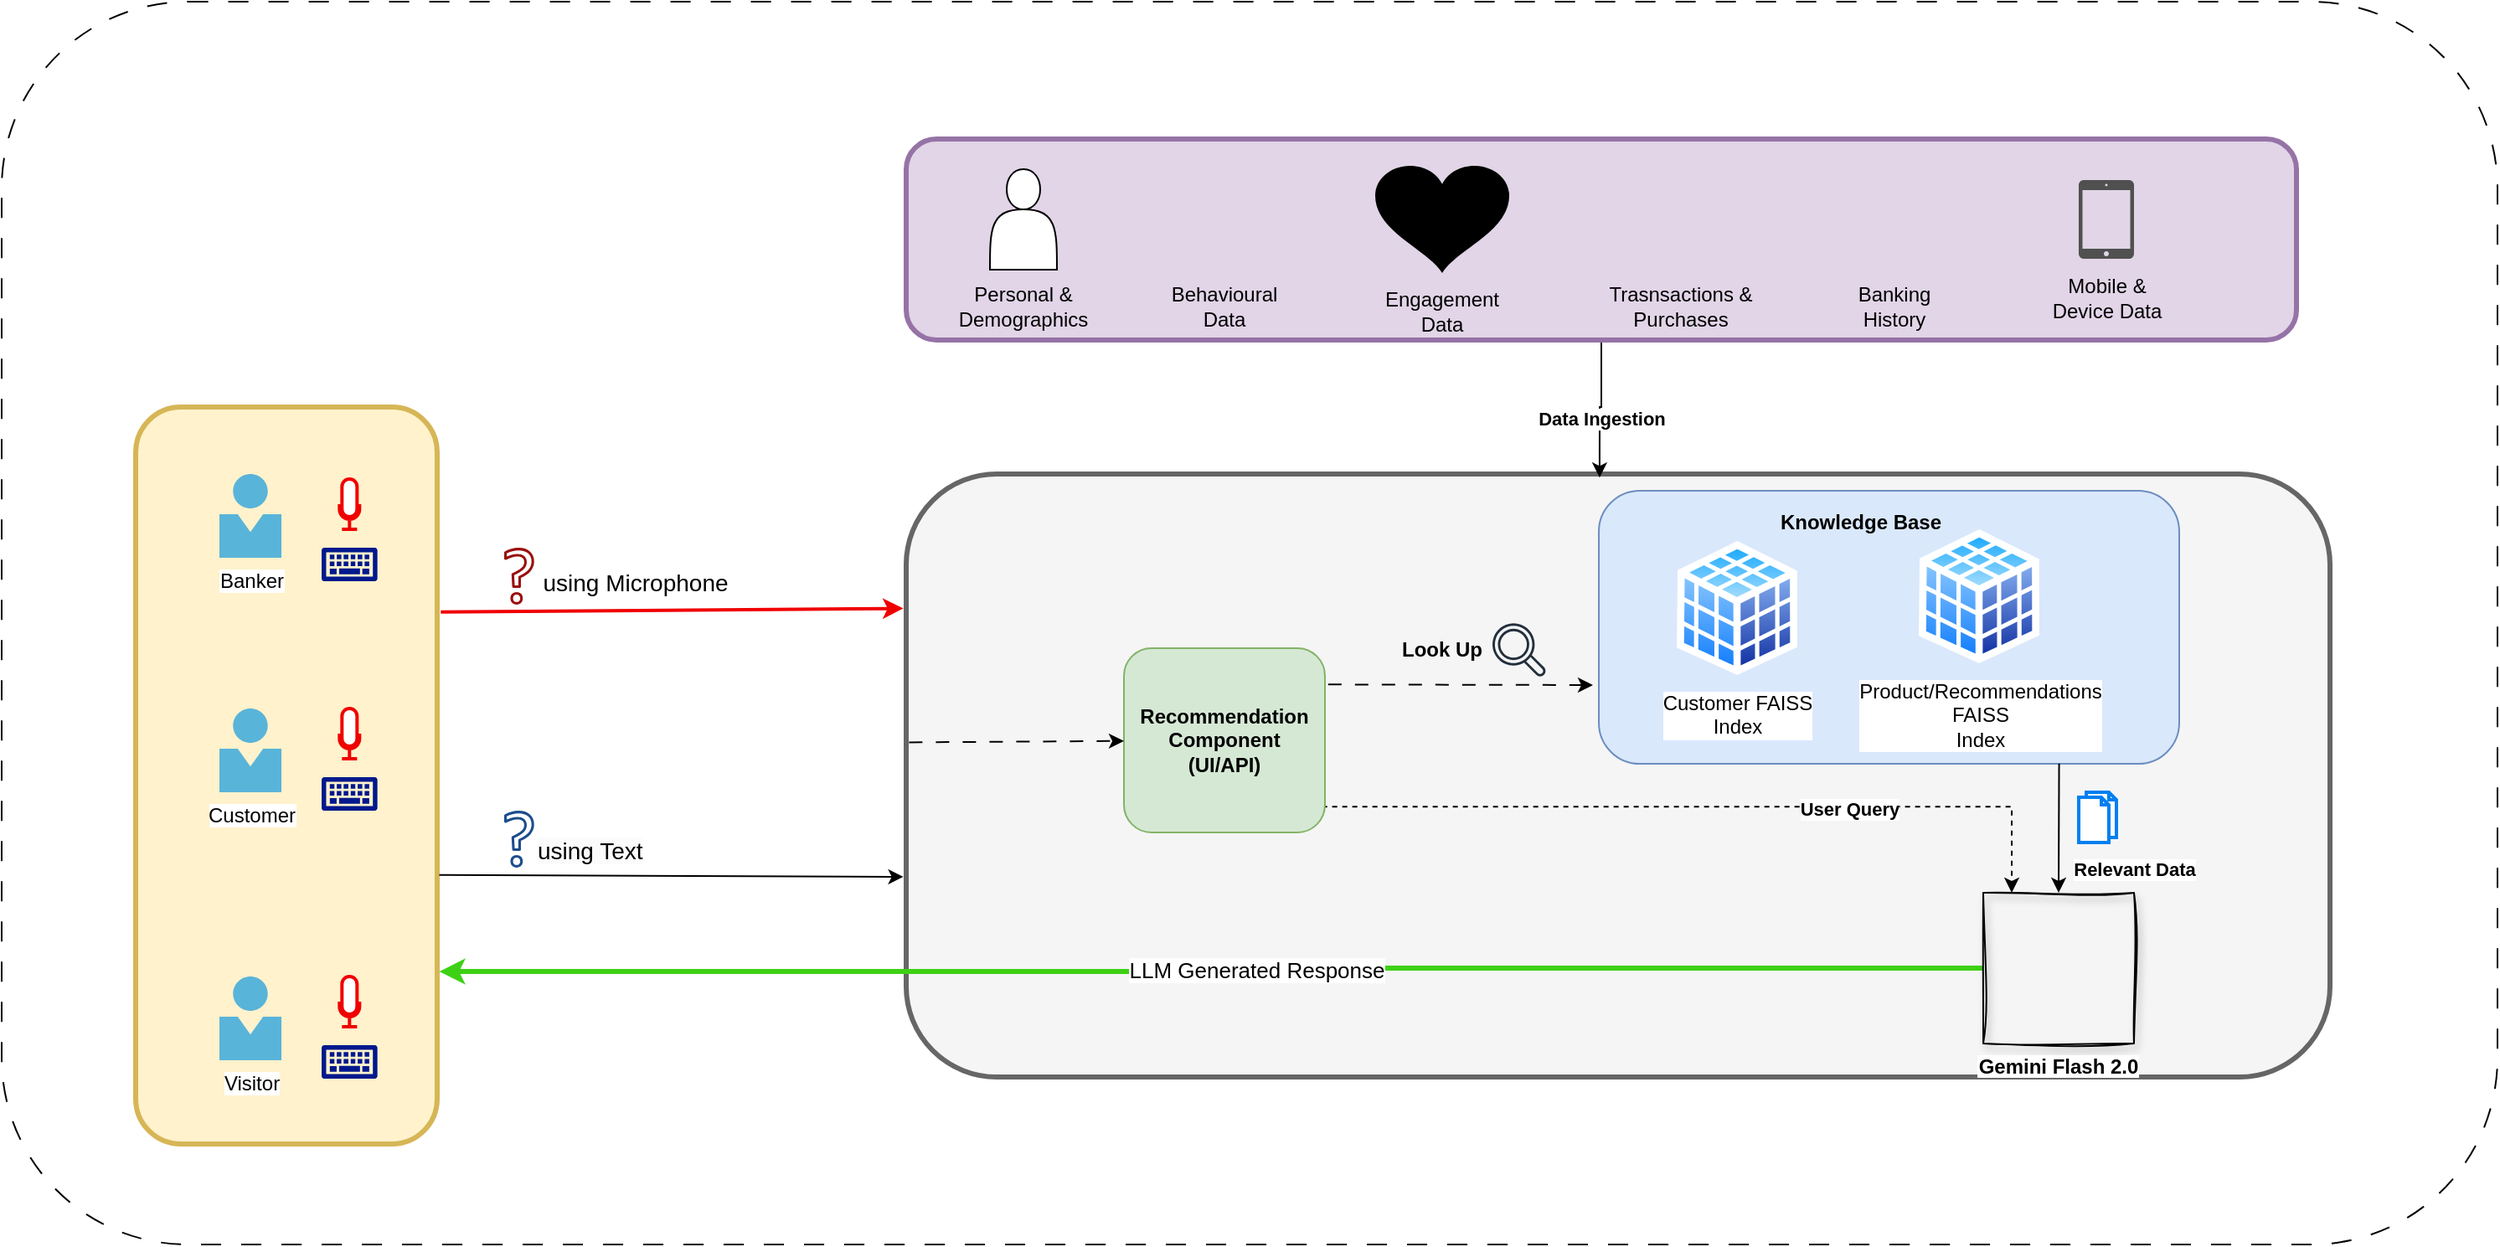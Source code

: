 <mxfile version="26.1.3">
  <diagram name="Page-1" id="tpQtENbOuUFS_kacnkQt">
    <mxGraphModel dx="4750" dy="608" grid="1" gridSize="10" guides="1" tooltips="1" connect="1" arrows="1" fold="1" page="1" pageScale="1" pageWidth="3300" pageHeight="4681" math="0" shadow="0">
      <root>
        <mxCell id="0" />
        <mxCell id="1" parent="0" />
        <mxCell id="Sv-QfDc1pfD4EJLtskVK-75" value="" style="rounded=1;whiteSpace=wrap;html=1;dashed=1;dashPattern=12 12;" parent="1" vertex="1">
          <mxGeometry x="-90" y="198" width="1490" height="742" as="geometry" />
        </mxCell>
        <mxCell id="Sv-QfDc1pfD4EJLtskVK-24" value="" style="rounded=1;whiteSpace=wrap;html=1;fillColor=#f5f5f5;strokeColor=#666666;fontColor=#333333;strokeWidth=3;" parent="1" vertex="1">
          <mxGeometry x="450" y="480" width="850" height="360" as="geometry" />
        </mxCell>
        <mxCell id="Sv-QfDc1pfD4EJLtskVK-5" value="" style="rounded=1;whiteSpace=wrap;html=1;fillColor=#fff2cc;strokeColor=#d6b656;strokeWidth=3;" parent="1" vertex="1">
          <mxGeometry x="-10" y="440" width="180" height="440" as="geometry" />
        </mxCell>
        <mxCell id="Sv-QfDc1pfD4EJLtskVK-1" value="Banker" style="image;sketch=0;aspect=fixed;html=1;points=[];align=center;fontSize=12;image=img/lib/mscae/Person.svg;" parent="1" vertex="1">
          <mxGeometry x="40" y="480" width="37" height="50" as="geometry" />
        </mxCell>
        <mxCell id="Sv-QfDc1pfD4EJLtskVK-2" value="Customer" style="image;sketch=0;aspect=fixed;html=1;points=[];align=center;fontSize=12;image=img/lib/mscae/Person.svg;" parent="1" vertex="1">
          <mxGeometry x="40" y="620" width="37" height="50" as="geometry" />
        </mxCell>
        <mxCell id="Sv-QfDc1pfD4EJLtskVK-4" value="Visitor" style="image;sketch=0;aspect=fixed;html=1;points=[];align=center;fontSize=12;image=img/lib/mscae/Person.svg;" parent="1" vertex="1">
          <mxGeometry x="40" y="780" width="37" height="50" as="geometry" />
        </mxCell>
        <mxCell id="Sv-QfDc1pfD4EJLtskVK-63" style="edgeStyle=orthogonalEdgeStyle;rounded=0;orthogonalLoop=1;jettySize=auto;html=1;exitX=0.986;exitY=0.86;exitDx=0;exitDy=0;exitPerimeter=0;dashed=1;" parent="1" source="Sv-QfDc1pfD4EJLtskVK-6" target="Sv-QfDc1pfD4EJLtskVK-50" edge="1">
          <mxGeometry relative="1" as="geometry">
            <mxPoint x="780" y="860" as="targetPoint" />
            <Array as="points">
              <mxPoint x="1110" y="679" />
            </Array>
          </mxGeometry>
        </mxCell>
        <mxCell id="Sv-QfDc1pfD4EJLtskVK-64" value="&lt;b&gt;User Query&lt;/b&gt;" style="edgeLabel;html=1;align=center;verticalAlign=middle;resizable=0;points=[];" parent="Sv-QfDc1pfD4EJLtskVK-63" vertex="1" connectable="0">
          <mxGeometry x="0.359" y="-1" relative="1" as="geometry">
            <mxPoint as="offset" />
          </mxGeometry>
        </mxCell>
        <mxCell id="Sv-QfDc1pfD4EJLtskVK-6" value="&lt;b&gt;Recommendation&lt;br&gt;Component&lt;br&gt;(UI/API)&lt;/b&gt;" style="rounded=1;whiteSpace=wrap;html=1;fillColor=#d5e8d4;strokeColor=#82b366;" parent="1" vertex="1">
          <mxGeometry x="580" y="584" width="120" height="110" as="geometry" />
        </mxCell>
        <mxCell id="Sv-QfDc1pfD4EJLtskVK-7" value="" style="html=1;verticalLabelPosition=bottom;align=center;labelBackgroundColor=#ffffff;verticalAlign=top;strokeWidth=2;strokeColor=light-dark(#f00000, #32a0ff);shadow=0;dashed=0;shape=mxgraph.ios7.icons.microphone;" parent="1" vertex="1">
          <mxGeometry x="111.66" y="483" width="12" height="30" as="geometry" />
        </mxCell>
        <mxCell id="Sv-QfDc1pfD4EJLtskVK-8" value="" style="sketch=0;aspect=fixed;pointerEvents=1;shadow=0;dashed=0;html=1;strokeColor=none;labelPosition=center;verticalLabelPosition=bottom;verticalAlign=top;align=center;fillColor=#00188D;shape=mxgraph.mscae.enterprise.keyboard" parent="1" vertex="1">
          <mxGeometry x="101" y="524" width="33.33" height="20" as="geometry" />
        </mxCell>
        <mxCell id="Sv-QfDc1pfD4EJLtskVK-10" value="" style="html=1;verticalLabelPosition=bottom;align=center;labelBackgroundColor=#ffffff;verticalAlign=top;strokeWidth=2;strokeColor=light-dark(#f00000, #32a0ff);shadow=0;dashed=0;shape=mxgraph.ios7.icons.microphone;" parent="1" vertex="1">
          <mxGeometry x="111.66" y="620" width="12" height="30" as="geometry" />
        </mxCell>
        <mxCell id="Sv-QfDc1pfD4EJLtskVK-11" value="" style="sketch=0;aspect=fixed;pointerEvents=1;shadow=0;dashed=0;html=1;strokeColor=none;labelPosition=center;verticalLabelPosition=bottom;verticalAlign=top;align=center;fillColor=#00188D;shape=mxgraph.mscae.enterprise.keyboard" parent="1" vertex="1">
          <mxGeometry x="101" y="661" width="33.33" height="20" as="geometry" />
        </mxCell>
        <mxCell id="Sv-QfDc1pfD4EJLtskVK-12" value="" style="html=1;verticalLabelPosition=bottom;align=center;labelBackgroundColor=#ffffff;verticalAlign=top;strokeWidth=2;strokeColor=light-dark(#f00000, #32a0ff);shadow=0;dashed=0;shape=mxgraph.ios7.icons.microphone;" parent="1" vertex="1">
          <mxGeometry x="111.66" y="780" width="12" height="30" as="geometry" />
        </mxCell>
        <mxCell id="Sv-QfDc1pfD4EJLtskVK-13" value="" style="sketch=0;aspect=fixed;pointerEvents=1;shadow=0;dashed=0;html=1;strokeColor=none;labelPosition=center;verticalLabelPosition=bottom;verticalAlign=top;align=center;fillColor=#00188D;shape=mxgraph.mscae.enterprise.keyboard" parent="1" vertex="1">
          <mxGeometry x="101" y="821" width="33.33" height="20" as="geometry" />
        </mxCell>
        <mxCell id="Sv-QfDc1pfD4EJLtskVK-34" style="edgeStyle=orthogonalEdgeStyle;rounded=0;orthogonalLoop=1;jettySize=auto;html=1;entryX=0.487;entryY=0.006;entryDx=0;entryDy=0;entryPerimeter=0;" parent="1" source="Sv-QfDc1pfD4EJLtskVK-16" target="Sv-QfDc1pfD4EJLtskVK-24" edge="1">
          <mxGeometry relative="1" as="geometry">
            <mxPoint x="865" y="470" as="targetPoint" />
          </mxGeometry>
        </mxCell>
        <mxCell id="Sv-QfDc1pfD4EJLtskVK-35" value="&lt;b&gt;Data Ingestion&lt;/b&gt;" style="edgeLabel;html=1;align=center;verticalAlign=middle;resizable=0;points=[];" parent="Sv-QfDc1pfD4EJLtskVK-34" vertex="1" connectable="0">
          <mxGeometry x="0.157" y="1" relative="1" as="geometry">
            <mxPoint as="offset" />
          </mxGeometry>
        </mxCell>
        <mxCell id="Sv-QfDc1pfD4EJLtskVK-16" value="" style="rounded=1;whiteSpace=wrap;html=1;fillColor=#e1d5e7;strokeColor=#9673a6;strokeWidth=3;" parent="1" vertex="1">
          <mxGeometry x="450" y="280" width="830" height="120" as="geometry" />
        </mxCell>
        <mxCell id="Sv-QfDc1pfD4EJLtskVK-17" value="" style="shape=actor;whiteSpace=wrap;html=1;" parent="1" vertex="1">
          <mxGeometry x="500" y="298" width="40" height="60" as="geometry" />
        </mxCell>
        <mxCell id="Sv-QfDc1pfD4EJLtskVK-18" value="" style="shape=image;html=1;verticalAlign=top;verticalLabelPosition=bottom;labelBackgroundColor=#ffffff;imageAspect=0;aspect=fixed;image=https://cdn3.iconfinder.com/data/icons/ballicons-reloaded-free/512/icon-93-128.png" parent="1" vertex="1">
          <mxGeometry x="600" y="296" width="64" height="64" as="geometry" />
        </mxCell>
        <mxCell id="Sv-QfDc1pfD4EJLtskVK-19" value="" style="shape=mxgraph.signs.healthcare.heart_2;html=1;pointerEvents=1;fillColor=#000000;strokeColor=none;verticalLabelPosition=bottom;verticalAlign=top;align=center;" parent="1" vertex="1">
          <mxGeometry x="730" y="296" width="80" height="64" as="geometry" />
        </mxCell>
        <mxCell id="Sv-QfDc1pfD4EJLtskVK-20" value="" style="sketch=0;pointerEvents=1;shadow=0;dashed=0;html=1;strokeColor=none;fillColor=#505050;labelPosition=center;verticalLabelPosition=bottom;verticalAlign=top;outlineConnect=0;align=center;shape=mxgraph.office.devices.ipad_mini;" parent="1" vertex="1">
          <mxGeometry x="1150" y="304.5" width="33" height="47" as="geometry" />
        </mxCell>
        <mxCell id="Sv-QfDc1pfD4EJLtskVK-22" value="" style="shape=image;html=1;verticalAlign=top;verticalLabelPosition=bottom;labelBackgroundColor=#ffffff;imageAspect=0;aspect=fixed;image=https://cdn1.iconfinder.com/data/icons/competitive-strategy-and-corporate-training/512/686_Deposit_safe_savings_Refund_bank_bank_banking_money_business-128.png" parent="1" vertex="1">
          <mxGeometry x="1000" y="288" width="80" height="80" as="geometry" />
        </mxCell>
        <mxCell id="Sv-QfDc1pfD4EJLtskVK-23" value="" style="shape=image;html=1;verticalAlign=top;verticalLabelPosition=bottom;labelBackgroundColor=#ffffff;imageAspect=0;aspect=fixed;image=https://cdn4.iconfinder.com/data/icons/bank-9/100/money-2-128.png" parent="1" vertex="1">
          <mxGeometry x="870" y="291.25" width="73.5" height="73.5" as="geometry" />
        </mxCell>
        <mxCell id="Sv-QfDc1pfD4EJLtskVK-27" value="Personal &amp;amp;&lt;div&gt;Demographics&lt;/div&gt;" style="text;html=1;align=center;verticalAlign=middle;whiteSpace=wrap;rounded=0;" parent="1" vertex="1">
          <mxGeometry x="480" y="364.75" width="80" height="30" as="geometry" />
        </mxCell>
        <mxCell id="Sv-QfDc1pfD4EJLtskVK-28" value="Behavioural&lt;div&gt;Data&lt;/div&gt;" style="text;html=1;align=center;verticalAlign=middle;whiteSpace=wrap;rounded=0;" parent="1" vertex="1">
          <mxGeometry x="600" y="364.75" width="80" height="30" as="geometry" />
        </mxCell>
        <mxCell id="Sv-QfDc1pfD4EJLtskVK-29" value="Engagement&lt;br&gt;Data" style="text;html=1;align=center;verticalAlign=middle;whiteSpace=wrap;rounded=0;" parent="1" vertex="1">
          <mxGeometry x="730" y="368" width="80" height="30" as="geometry" />
        </mxCell>
        <mxCell id="Sv-QfDc1pfD4EJLtskVK-31" value="Trasnsactions &amp;amp;&lt;br&gt;&lt;div&gt;Purchases&lt;/div&gt;" style="text;html=1;align=center;verticalAlign=middle;whiteSpace=wrap;rounded=0;" parent="1" vertex="1">
          <mxGeometry x="863.5" y="364.75" width="96.5" height="30" as="geometry" />
        </mxCell>
        <mxCell id="Sv-QfDc1pfD4EJLtskVK-32" value="Banking History" style="text;html=1;align=center;verticalAlign=middle;whiteSpace=wrap;rounded=0;" parent="1" vertex="1">
          <mxGeometry x="1000" y="364.75" width="80" height="30" as="geometry" />
        </mxCell>
        <mxCell id="Sv-QfDc1pfD4EJLtskVK-33" value="Mobile &amp;amp;&lt;br&gt;Device Data" style="text;html=1;align=center;verticalAlign=middle;whiteSpace=wrap;rounded=0;" parent="1" vertex="1">
          <mxGeometry x="1126.5" y="360" width="80" height="30" as="geometry" />
        </mxCell>
        <mxCell id="Sv-QfDc1pfD4EJLtskVK-43" value="" style="endArrow=classic;html=1;rounded=0;exitX=1.012;exitY=0.278;exitDx=0;exitDy=0;exitPerimeter=0;shadow=0;dashed=0;strokeColor=light-dark(#f00000, #32a0ff);strokeWidth=2;align=center;verticalAlign=top;fontFamily=Helvetica;fontSize=12;fontColor=default;labelBackgroundColor=#ffffff;fillColor=default;entryX=-0.002;entryY=0.223;entryDx=0;entryDy=0;entryPerimeter=0;" parent="1" source="Sv-QfDc1pfD4EJLtskVK-5" target="Sv-QfDc1pfD4EJLtskVK-24" edge="1">
          <mxGeometry width="50" height="50" relative="1" as="geometry">
            <mxPoint x="230" y="560" as="sourcePoint" />
            <mxPoint x="447" y="560" as="targetPoint" />
          </mxGeometry>
        </mxCell>
        <mxCell id="Sv-QfDc1pfD4EJLtskVK-44" value="" style="endArrow=classic;html=1;rounded=0;exitX=1.007;exitY=0.635;exitDx=0;exitDy=0;exitPerimeter=0;entryX=-0.002;entryY=0.668;entryDx=0;entryDy=0;entryPerimeter=0;shadow=0;dashed=0;sketch=0;pointerEvents=1;align=center;verticalAlign=top;fontFamily=Helvetica;fontSize=12;fontColor=default;fillColor=#00188D;" parent="1" source="Sv-QfDc1pfD4EJLtskVK-5" target="Sv-QfDc1pfD4EJLtskVK-24" edge="1">
          <mxGeometry width="50" height="50" relative="1" as="geometry">
            <mxPoint x="170.0" y="706.96" as="sourcePoint" />
            <mxPoint x="482.27" y="735.04" as="targetPoint" />
          </mxGeometry>
        </mxCell>
        <mxCell id="Sv-QfDc1pfD4EJLtskVK-46" value="" style="sketch=0;outlineConnect=0;fontColor=#232F3E;gradientColor=none;fillColor=light-dark(#9a0e0e, #bec8d4);strokeColor=none;dashed=0;verticalLabelPosition=bottom;verticalAlign=top;align=center;html=1;fontSize=12;fontStyle=0;aspect=fixed;pointerEvents=1;shape=mxgraph.aws4.question;" parent="1" vertex="1">
          <mxGeometry x="210" y="524" width="17.87" height="34" as="geometry" />
        </mxCell>
        <mxCell id="Sv-QfDc1pfD4EJLtskVK-47" value="&lt;font style=&quot;font-size: 14px;&quot;&gt;using Microphone&lt;/font&gt;" style="text;html=1;align=center;verticalAlign=middle;resizable=0;points=[];autosize=1;strokeColor=none;fillColor=none;" parent="1" vertex="1">
          <mxGeometry x="222.87" y="530" width="130" height="30" as="geometry" />
        </mxCell>
        <mxCell id="Sv-QfDc1pfD4EJLtskVK-48" value="" style="sketch=0;outlineConnect=0;fontColor=#232F3E;gradientColor=none;fillColor=light-dark(#1c4d8d, #bec8d4);strokeColor=none;dashed=0;verticalLabelPosition=bottom;verticalAlign=top;align=center;html=1;fontSize=12;fontStyle=0;aspect=fixed;pointerEvents=1;shape=mxgraph.aws4.question;" parent="1" vertex="1">
          <mxGeometry x="210" y="681" width="17.87" height="34" as="geometry" />
        </mxCell>
        <mxCell id="Sv-QfDc1pfD4EJLtskVK-49" value="&lt;span style=&quot;color: rgb(0, 0, 0); font-family: Helvetica; font-size: 14px; font-style: normal; font-variant-ligatures: normal; font-variant-caps: normal; font-weight: 400; letter-spacing: normal; orphans: 2; text-align: center; text-indent: 0px; text-transform: none; widows: 2; word-spacing: 0px; -webkit-text-stroke-width: 0px; white-space: nowrap; background-color: rgb(251, 251, 251); text-decoration-thickness: initial; text-decoration-style: initial; text-decoration-color: initial; float: none; display: inline !important;&quot;&gt;using Text&lt;/span&gt;" style="text;whiteSpace=wrap;html=1;" parent="1" vertex="1">
          <mxGeometry x="227.87" y="690" width="150" height="40" as="geometry" />
        </mxCell>
        <mxCell id="Sv-QfDc1pfD4EJLtskVK-65" style="edgeStyle=orthogonalEdgeStyle;rounded=0;orthogonalLoop=1;jettySize=auto;html=1;strokeColor=light-dark(#3dd115, #ededed);entryX=1.007;entryY=0.766;entryDx=0;entryDy=0;entryPerimeter=0;targetPerimeterSpacing=3;jumpSize=9;strokeWidth=3;" parent="1" source="Sv-QfDc1pfD4EJLtskVK-50" target="Sv-QfDc1pfD4EJLtskVK-5" edge="1">
          <mxGeometry relative="1" as="geometry">
            <mxPoint x="180" y="775" as="targetPoint" />
          </mxGeometry>
        </mxCell>
        <mxCell id="Sv-QfDc1pfD4EJLtskVK-66" value="&lt;font style=&quot;font-size: 13px;&quot;&gt;LLM Generated Response&lt;/font&gt;" style="edgeLabel;html=1;align=center;verticalAlign=middle;resizable=0;points=[];" parent="Sv-QfDc1pfD4EJLtskVK-65" vertex="1" connectable="0">
          <mxGeometry x="-0.059" y="1" relative="1" as="geometry">
            <mxPoint as="offset" />
          </mxGeometry>
        </mxCell>
        <mxCell id="Sv-QfDc1pfD4EJLtskVK-50" value="Gemini Flash 2.0" style="shape=image;verticalLabelPosition=bottom;labelBackgroundColor=default;verticalAlign=top;aspect=fixed;imageAspect=0;image=https://as1.ftcdn.net/v2/jpg/07/41/08/12/1000_F_741081263_IWWaoUZLB20TnrueRp9HITVQMgoXVbN2.jpg;imageBorder=default;fontStyle=1;sketch=1;curveFitting=1;jiggle=2;shadow=1;" parent="1" vertex="1">
          <mxGeometry x="1093" y="730" width="90" height="90" as="geometry" />
        </mxCell>
        <mxCell id="Sv-QfDc1pfD4EJLtskVK-51" value="" style="endArrow=classic;html=1;rounded=0;exitX=0.002;exitY=0.445;exitDx=0;exitDy=0;exitPerimeter=0;elbow=vertical;dashed=1;dashPattern=8 8;" parent="1" source="Sv-QfDc1pfD4EJLtskVK-24" target="Sv-QfDc1pfD4EJLtskVK-6" edge="1">
          <mxGeometry width="50" height="50" relative="1" as="geometry">
            <mxPoint x="450" y="650" as="sourcePoint" />
            <mxPoint x="500" y="600" as="targetPoint" />
          </mxGeometry>
        </mxCell>
        <mxCell id="Sv-QfDc1pfD4EJLtskVK-54" value="" style="rounded=1;whiteSpace=wrap;html=1;fillColor=#dae8fc;strokeColor=#6c8ebf;" parent="1" vertex="1">
          <mxGeometry x="863.5" y="490" width="346.5" height="163" as="geometry" />
        </mxCell>
        <mxCell id="Sv-QfDc1pfD4EJLtskVK-14" value="Customer FAISS &lt;br&gt;Index" style="image;aspect=fixed;perimeter=ellipsePerimeter;html=1;align=center;shadow=0;dashed=0;spacingTop=3;image=img/lib/active_directory/database_cube.svg;" parent="1" vertex="1">
          <mxGeometry x="910" y="520" width="72" height="80" as="geometry" />
        </mxCell>
        <mxCell id="Sv-QfDc1pfD4EJLtskVK-15" value="Product/Recommendations&lt;br&gt;FAISS &lt;br&gt;Index" style="image;aspect=fixed;perimeter=ellipsePerimeter;html=1;align=center;shadow=0;dashed=0;spacingTop=3;image=img/lib/active_directory/database_cube.svg;" parent="1" vertex="1">
          <mxGeometry x="1054.5" y="513" width="72" height="80" as="geometry" />
        </mxCell>
        <mxCell id="Sv-QfDc1pfD4EJLtskVK-55" value="" style="endArrow=classic;html=1;rounded=0;exitX=1.016;exitY=0.197;exitDx=0;exitDy=0;exitPerimeter=0;elbow=vertical;dashed=1;dashPattern=8 8;" parent="1" source="Sv-QfDc1pfD4EJLtskVK-6" edge="1">
          <mxGeometry width="50" height="50" relative="1" as="geometry">
            <mxPoint x="700" y="611" as="sourcePoint" />
            <mxPoint x="860" y="606" as="targetPoint" />
          </mxGeometry>
        </mxCell>
        <mxCell id="Sv-QfDc1pfD4EJLtskVK-56" value="&lt;b&gt;Knowledge Base&lt;/b&gt;" style="text;html=1;align=center;verticalAlign=middle;whiteSpace=wrap;rounded=0;" parent="1" vertex="1">
          <mxGeometry x="960" y="494" width="120" height="30" as="geometry" />
        </mxCell>
        <mxCell id="Sv-QfDc1pfD4EJLtskVK-57" value="" style="sketch=0;outlineConnect=0;fontColor=#232F3E;gradientColor=none;fillColor=#232F3D;strokeColor=none;dashed=0;verticalLabelPosition=bottom;verticalAlign=top;align=center;html=1;fontSize=12;fontStyle=0;aspect=fixed;pointerEvents=1;shape=mxgraph.aws4.magnifying_glass_2;" parent="1" vertex="1">
          <mxGeometry x="800" y="569" width="32" height="32" as="geometry" />
        </mxCell>
        <mxCell id="Sv-QfDc1pfD4EJLtskVK-58" value="&lt;b&gt;Look Up&lt;/b&gt;" style="text;html=1;align=center;verticalAlign=middle;whiteSpace=wrap;rounded=0;" parent="1" vertex="1">
          <mxGeometry x="740" y="570" width="60" height="30" as="geometry" />
        </mxCell>
        <mxCell id="Sv-QfDc1pfD4EJLtskVK-59" value="" style="endArrow=classic;html=1;rounded=0;entryX=0.5;entryY=0;entryDx=0;entryDy=0;exitX=0.793;exitY=0.999;exitDx=0;exitDy=0;exitPerimeter=0;" parent="1" source="Sv-QfDc1pfD4EJLtskVK-54" target="Sv-QfDc1pfD4EJLtskVK-50" edge="1">
          <mxGeometry width="50" height="50" relative="1" as="geometry">
            <mxPoint x="610" y="610" as="sourcePoint" />
            <mxPoint x="660" y="560" as="targetPoint" />
          </mxGeometry>
        </mxCell>
        <mxCell id="Sv-QfDc1pfD4EJLtskVK-60" value="&lt;b&gt;Relevant Data&lt;/b&gt;" style="edgeLabel;html=1;align=center;verticalAlign=middle;resizable=0;points=[];" parent="Sv-QfDc1pfD4EJLtskVK-59" vertex="1" connectable="0">
          <mxGeometry x="0.024" y="3" relative="1" as="geometry">
            <mxPoint x="42" y="23" as="offset" />
          </mxGeometry>
        </mxCell>
        <mxCell id="Sv-QfDc1pfD4EJLtskVK-62" value="" style="html=1;verticalLabelPosition=bottom;align=center;labelBackgroundColor=#ffffff;verticalAlign=top;strokeWidth=2;strokeColor=#0080F0;shadow=0;dashed=0;shape=mxgraph.ios7.icons.documents;" parent="1" vertex="1">
          <mxGeometry x="1150" y="670" width="22.5" height="30" as="geometry" />
        </mxCell>
      </root>
    </mxGraphModel>
  </diagram>
</mxfile>
